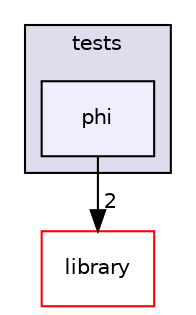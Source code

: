 digraph "/home/jose/devel/ben-jose/src/programs/tests/phi" {
  compound=true
  node [ fontsize="10", fontname="Helvetica"];
  edge [ labelfontsize="10", labelfontname="Helvetica"];
  subgraph clusterdir_ffa17d43be4361e13a059c5f4239e577 {
    graph [ bgcolor="#ddddee", pencolor="black", label="tests" fontname="Helvetica", fontsize="10", URL="dir_ffa17d43be4361e13a059c5f4239e577.html"]
  dir_2c76ff5da33ec9d1f9e10dbe4bb43fcd [shape=box, label="phi", style="filled", fillcolor="#eeeeff", pencolor="black", URL="dir_2c76ff5da33ec9d1f9e10dbe4bb43fcd.html"];
  }
  dir_33f45cdec1a3925220ccec6ef1dd1d10 [shape=box label="library" fillcolor="white" style="filled" color="red" URL="dir_33f45cdec1a3925220ccec6ef1dd1d10.html"];
  dir_2c76ff5da33ec9d1f9e10dbe4bb43fcd->dir_33f45cdec1a3925220ccec6ef1dd1d10 [headlabel="2", labeldistance=1.5 headhref="dir_000017_000003.html"];
}
